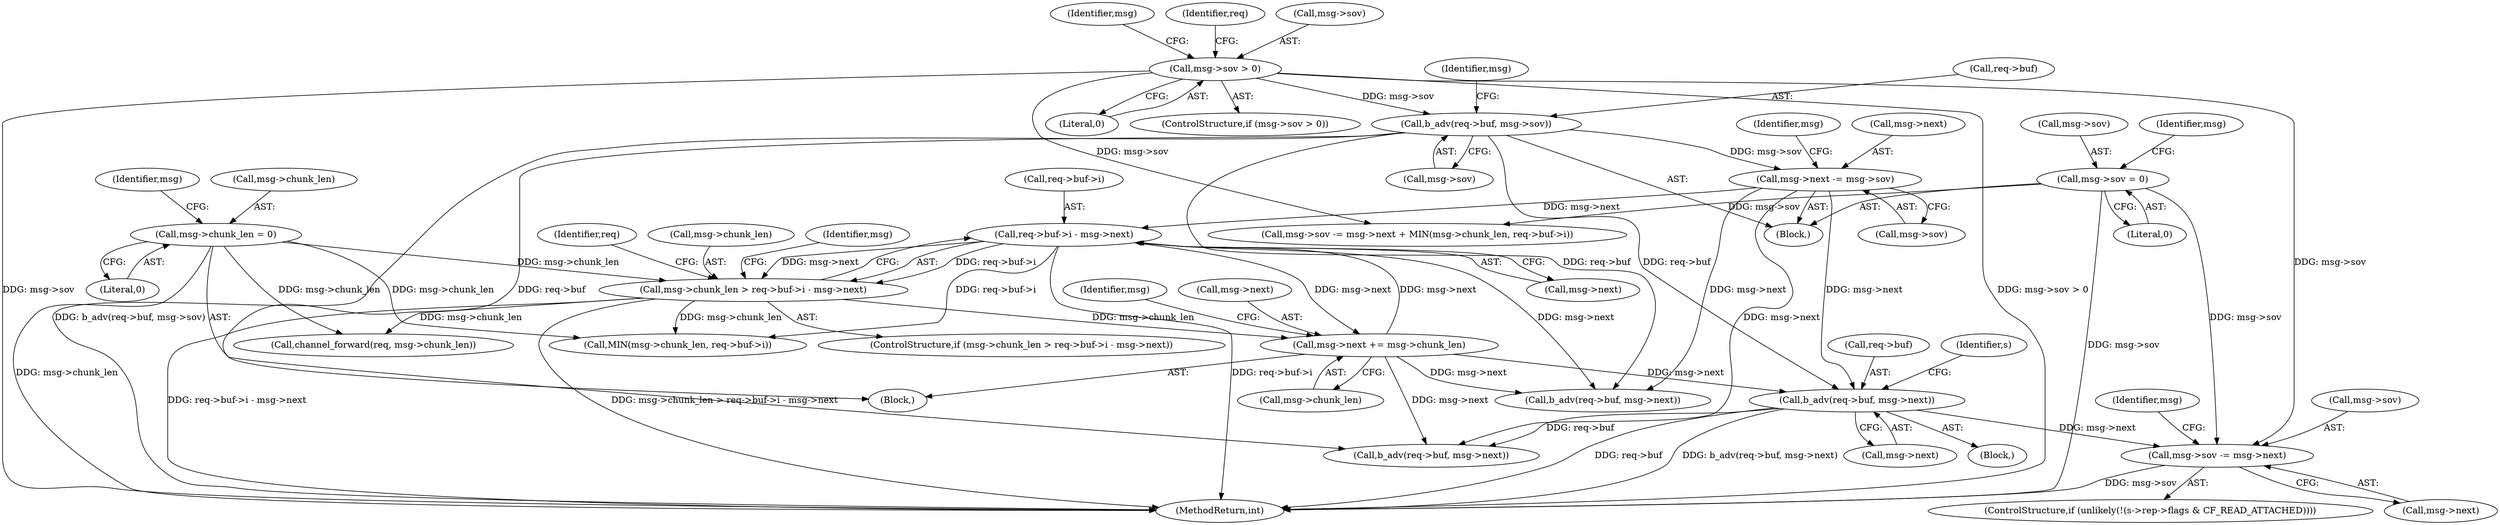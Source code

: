 digraph "0_haproxy_b4d05093bc89f71377230228007e69a1434c1a0c_0@pointer" {
"1000518" [label="(Call,msg->sov -= msg->next)"];
"1000501" [label="(Call,b_adv(req->buf, msg->next))"];
"1000208" [label="(Call,b_adv(req->buf, msg->sov))"];
"1000202" [label="(Call,msg->sov > 0)"];
"1000215" [label="(Call,msg->next -= msg->sov)"];
"1000326" [label="(Call,msg->next += msg->chunk_len)"];
"1000306" [label="(Call,msg->chunk_len > req->buf->i - msg->next)"];
"1000333" [label="(Call,msg->chunk_len = 0)"];
"1000310" [label="(Call,req->buf->i - msg->next)"];
"1000222" [label="(Call,msg->sov = 0)"];
"1000226" [label="(Literal,0)"];
"1000307" [label="(Call,msg->chunk_len)"];
"1000494" [label="(Block,)"];
"1000206" [label="(Literal,0)"];
"1000519" [label="(Call,msg->sov)"];
"1000326" [label="(Call,msg->next += msg->chunk_len)"];
"1000502" [label="(Call,req->buf)"];
"1000219" [label="(Call,msg->sov)"];
"1000223" [label="(Call,msg->sov)"];
"1000333" [label="(Call,msg->chunk_len = 0)"];
"1000661" [label="(Call,channel_forward(req, msg->chunk_len))"];
"1000212" [label="(Call,msg->sov)"];
"1000311" [label="(Call,req->buf->i)"];
"1000207" [label="(Block,)"];
"1000514" [label="(Identifier,s)"];
"1000527" [label="(Identifier,msg)"];
"1000255" [label="(Identifier,msg)"];
"1000328" [label="(Identifier,msg)"];
"1000230" [label="(Identifier,msg)"];
"1001006" [label="(MethodReturn,int)"];
"1000304" [label="(Block,)"];
"1000208" [label="(Call,b_adv(req->buf, msg->sov))"];
"1000322" [label="(Identifier,req)"];
"1000522" [label="(Call,msg->next)"];
"1000635" [label="(Call,msg->sov -= msg->next + MIN(msg->chunk_len, req->buf->i))"];
"1000306" [label="(Call,msg->chunk_len > req->buf->i - msg->next)"];
"1000216" [label="(Call,msg->next)"];
"1000505" [label="(Call,msg->next)"];
"1000224" [label="(Identifier,msg)"];
"1000222" [label="(Call,msg->sov = 0)"];
"1000335" [label="(Identifier,msg)"];
"1000217" [label="(Identifier,msg)"];
"1000618" [label="(Call,b_adv(req->buf, msg->next))"];
"1000310" [label="(Call,req->buf->i - msg->next)"];
"1000210" [label="(Identifier,req)"];
"1000334" [label="(Call,msg->chunk_len)"];
"1000501" [label="(Call,b_adv(req->buf, msg->next))"];
"1000337" [label="(Literal,0)"];
"1000201" [label="(ControlStructure,if (msg->sov > 0))"];
"1000341" [label="(Identifier,msg)"];
"1000203" [label="(Call,msg->sov)"];
"1000330" [label="(Call,msg->chunk_len)"];
"1000518" [label="(Call,msg->sov -= msg->next)"];
"1000209" [label="(Call,req->buf)"];
"1000508" [label="(ControlStructure,if (unlikely(!(s->rep->flags & CF_READ_ATTACHED))))"];
"1000316" [label="(Call,msg->next)"];
"1000202" [label="(Call,msg->sov > 0)"];
"1000795" [label="(Call,b_adv(req->buf, msg->next))"];
"1000643" [label="(Call,MIN(msg->chunk_len, req->buf->i))"];
"1000215" [label="(Call,msg->next -= msg->sov)"];
"1000305" [label="(ControlStructure,if (msg->chunk_len > req->buf->i - msg->next))"];
"1000327" [label="(Call,msg->next)"];
"1000518" -> "1000508"  [label="AST: "];
"1000518" -> "1000522"  [label="CFG: "];
"1000519" -> "1000518"  [label="AST: "];
"1000522" -> "1000518"  [label="AST: "];
"1000527" -> "1000518"  [label="CFG: "];
"1000518" -> "1001006"  [label="DDG: msg->sov"];
"1000501" -> "1000518"  [label="DDG: msg->next"];
"1000222" -> "1000518"  [label="DDG: msg->sov"];
"1000202" -> "1000518"  [label="DDG: msg->sov"];
"1000501" -> "1000494"  [label="AST: "];
"1000501" -> "1000505"  [label="CFG: "];
"1000502" -> "1000501"  [label="AST: "];
"1000505" -> "1000501"  [label="AST: "];
"1000514" -> "1000501"  [label="CFG: "];
"1000501" -> "1001006"  [label="DDG: req->buf"];
"1000501" -> "1001006"  [label="DDG: b_adv(req->buf, msg->next)"];
"1000208" -> "1000501"  [label="DDG: req->buf"];
"1000215" -> "1000501"  [label="DDG: msg->next"];
"1000326" -> "1000501"  [label="DDG: msg->next"];
"1000501" -> "1000795"  [label="DDG: req->buf"];
"1000208" -> "1000207"  [label="AST: "];
"1000208" -> "1000212"  [label="CFG: "];
"1000209" -> "1000208"  [label="AST: "];
"1000212" -> "1000208"  [label="AST: "];
"1000217" -> "1000208"  [label="CFG: "];
"1000208" -> "1001006"  [label="DDG: b_adv(req->buf, msg->sov)"];
"1000202" -> "1000208"  [label="DDG: msg->sov"];
"1000208" -> "1000215"  [label="DDG: msg->sov"];
"1000208" -> "1000618"  [label="DDG: req->buf"];
"1000208" -> "1000795"  [label="DDG: req->buf"];
"1000202" -> "1000201"  [label="AST: "];
"1000202" -> "1000206"  [label="CFG: "];
"1000203" -> "1000202"  [label="AST: "];
"1000206" -> "1000202"  [label="AST: "];
"1000210" -> "1000202"  [label="CFG: "];
"1000255" -> "1000202"  [label="CFG: "];
"1000202" -> "1001006"  [label="DDG: msg->sov"];
"1000202" -> "1001006"  [label="DDG: msg->sov > 0"];
"1000202" -> "1000635"  [label="DDG: msg->sov"];
"1000215" -> "1000207"  [label="AST: "];
"1000215" -> "1000219"  [label="CFG: "];
"1000216" -> "1000215"  [label="AST: "];
"1000219" -> "1000215"  [label="AST: "];
"1000224" -> "1000215"  [label="CFG: "];
"1000215" -> "1000310"  [label="DDG: msg->next"];
"1000215" -> "1000618"  [label="DDG: msg->next"];
"1000215" -> "1000795"  [label="DDG: msg->next"];
"1000326" -> "1000304"  [label="AST: "];
"1000326" -> "1000330"  [label="CFG: "];
"1000327" -> "1000326"  [label="AST: "];
"1000330" -> "1000326"  [label="AST: "];
"1000335" -> "1000326"  [label="CFG: "];
"1000326" -> "1000310"  [label="DDG: msg->next"];
"1000306" -> "1000326"  [label="DDG: msg->chunk_len"];
"1000310" -> "1000326"  [label="DDG: msg->next"];
"1000326" -> "1000618"  [label="DDG: msg->next"];
"1000326" -> "1000795"  [label="DDG: msg->next"];
"1000306" -> "1000305"  [label="AST: "];
"1000306" -> "1000310"  [label="CFG: "];
"1000307" -> "1000306"  [label="AST: "];
"1000310" -> "1000306"  [label="AST: "];
"1000322" -> "1000306"  [label="CFG: "];
"1000328" -> "1000306"  [label="CFG: "];
"1000306" -> "1001006"  [label="DDG: req->buf->i - msg->next"];
"1000306" -> "1001006"  [label="DDG: msg->chunk_len > req->buf->i - msg->next"];
"1000333" -> "1000306"  [label="DDG: msg->chunk_len"];
"1000310" -> "1000306"  [label="DDG: req->buf->i"];
"1000310" -> "1000306"  [label="DDG: msg->next"];
"1000306" -> "1000643"  [label="DDG: msg->chunk_len"];
"1000306" -> "1000661"  [label="DDG: msg->chunk_len"];
"1000333" -> "1000304"  [label="AST: "];
"1000333" -> "1000337"  [label="CFG: "];
"1000334" -> "1000333"  [label="AST: "];
"1000337" -> "1000333"  [label="AST: "];
"1000341" -> "1000333"  [label="CFG: "];
"1000333" -> "1001006"  [label="DDG: msg->chunk_len"];
"1000333" -> "1000643"  [label="DDG: msg->chunk_len"];
"1000333" -> "1000661"  [label="DDG: msg->chunk_len"];
"1000310" -> "1000316"  [label="CFG: "];
"1000311" -> "1000310"  [label="AST: "];
"1000316" -> "1000310"  [label="AST: "];
"1000310" -> "1001006"  [label="DDG: req->buf->i"];
"1000310" -> "1000618"  [label="DDG: msg->next"];
"1000310" -> "1000643"  [label="DDG: req->buf->i"];
"1000222" -> "1000207"  [label="AST: "];
"1000222" -> "1000226"  [label="CFG: "];
"1000223" -> "1000222"  [label="AST: "];
"1000226" -> "1000222"  [label="AST: "];
"1000230" -> "1000222"  [label="CFG: "];
"1000222" -> "1001006"  [label="DDG: msg->sov"];
"1000222" -> "1000635"  [label="DDG: msg->sov"];
}

